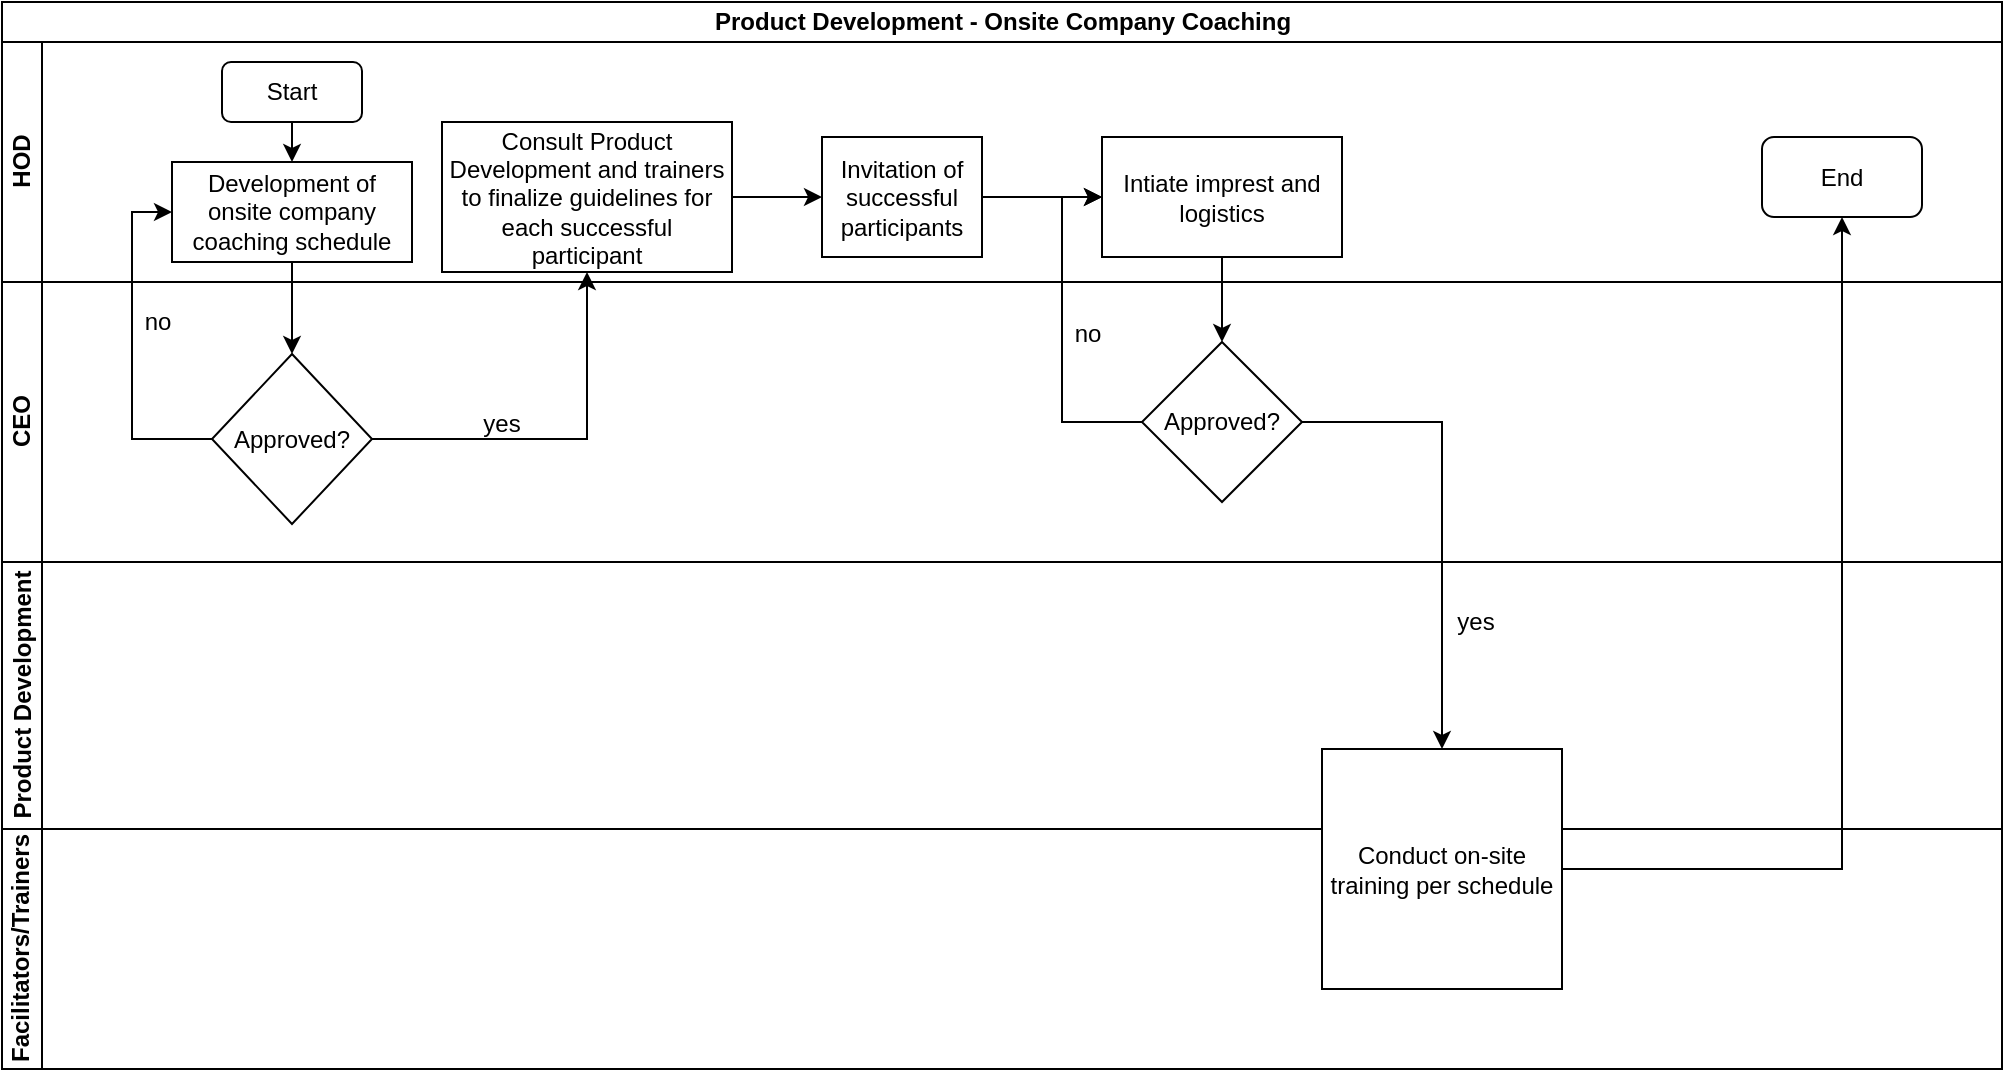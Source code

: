 <mxfile version="13.6.5" type="github">
  <diagram id="DY3eHfvOSPWDVCPXGx6p" name="Page-1">
    <mxGraphModel dx="1038" dy="547" grid="1" gridSize="10" guides="1" tooltips="1" connect="1" arrows="1" fold="1" page="1" pageScale="1" pageWidth="1169" pageHeight="827" math="0" shadow="0">
      <root>
        <mxCell id="0" />
        <mxCell id="1" parent="0" />
        <mxCell id="_B_kPmU5SBiJ9JDvNw43-1" value="Product Development - Onsite Company Coaching" style="swimlane;html=1;childLayout=stackLayout;resizeParent=1;resizeParentMax=0;horizontal=1;startSize=20;horizontalStack=0;" vertex="1" parent="1">
          <mxGeometry x="30" y="90" width="1000" height="533.5" as="geometry" />
        </mxCell>
        <mxCell id="_B_kPmU5SBiJ9JDvNw43-2" value="HOD" style="swimlane;html=1;startSize=20;horizontal=0;" vertex="1" parent="_B_kPmU5SBiJ9JDvNw43-1">
          <mxGeometry y="20" width="1000" height="120" as="geometry" />
        </mxCell>
        <mxCell id="_B_kPmU5SBiJ9JDvNw43-5" value="Start" style="rounded=1;whiteSpace=wrap;html=1;" vertex="1" parent="_B_kPmU5SBiJ9JDvNw43-2">
          <mxGeometry x="110" y="10" width="70" height="30" as="geometry" />
        </mxCell>
        <mxCell id="_B_kPmU5SBiJ9JDvNw43-36" value="End" style="rounded=1;whiteSpace=wrap;html=1;" vertex="1" parent="_B_kPmU5SBiJ9JDvNw43-2">
          <mxGeometry x="880" y="47.5" width="80" height="40" as="geometry" />
        </mxCell>
        <mxCell id="_B_kPmU5SBiJ9JDvNw43-17" value="Invitation of successful participants" style="whiteSpace=wrap;html=1;rounded=0;" vertex="1" parent="_B_kPmU5SBiJ9JDvNw43-2">
          <mxGeometry x="410" y="47.5" width="80" height="60" as="geometry" />
        </mxCell>
        <mxCell id="_B_kPmU5SBiJ9JDvNw43-6" value="Development of onsite company coaching schedule" style="rounded=0;whiteSpace=wrap;html=1;" vertex="1" parent="_B_kPmU5SBiJ9JDvNw43-2">
          <mxGeometry x="85" y="60" width="120" height="50" as="geometry" />
        </mxCell>
        <mxCell id="_B_kPmU5SBiJ9JDvNw43-12" value="Consult Product Development and trainers to finalize guidelines for each successful participant" style="whiteSpace=wrap;html=1;rounded=0;" vertex="1" parent="_B_kPmU5SBiJ9JDvNw43-2">
          <mxGeometry x="220" y="40" width="145" height="75" as="geometry" />
        </mxCell>
        <mxCell id="_B_kPmU5SBiJ9JDvNw43-16" value="" style="endArrow=classic;html=1;exitX=0.5;exitY=1;exitDx=0;exitDy=0;" edge="1" parent="_B_kPmU5SBiJ9JDvNw43-2" source="_B_kPmU5SBiJ9JDvNw43-5" target="_B_kPmU5SBiJ9JDvNw43-6">
          <mxGeometry width="50" height="50" relative="1" as="geometry">
            <mxPoint x="470" y="250" as="sourcePoint" />
            <mxPoint x="520" y="200" as="targetPoint" />
          </mxGeometry>
        </mxCell>
        <mxCell id="_B_kPmU5SBiJ9JDvNw43-18" value="" style="edgeStyle=orthogonalEdgeStyle;rounded=0;orthogonalLoop=1;jettySize=auto;html=1;" edge="1" parent="_B_kPmU5SBiJ9JDvNw43-2" source="_B_kPmU5SBiJ9JDvNw43-12" target="_B_kPmU5SBiJ9JDvNw43-17">
          <mxGeometry relative="1" as="geometry" />
        </mxCell>
        <mxCell id="_B_kPmU5SBiJ9JDvNw43-3" value="CEO" style="swimlane;html=1;startSize=20;horizontal=0;" vertex="1" parent="_B_kPmU5SBiJ9JDvNw43-1">
          <mxGeometry y="140" width="1000" height="140" as="geometry" />
        </mxCell>
        <mxCell id="_B_kPmU5SBiJ9JDvNw43-35" value="no" style="text;html=1;strokeColor=none;fillColor=none;align=center;verticalAlign=middle;whiteSpace=wrap;rounded=0;" vertex="1" parent="_B_kPmU5SBiJ9JDvNw43-3">
          <mxGeometry x="58" y="10" width="40" height="20" as="geometry" />
        </mxCell>
        <mxCell id="_B_kPmU5SBiJ9JDvNw43-32" value="no" style="text;html=1;strokeColor=none;fillColor=none;align=center;verticalAlign=middle;whiteSpace=wrap;rounded=0;" vertex="1" parent="_B_kPmU5SBiJ9JDvNw43-3">
          <mxGeometry x="523" y="16" width="40" height="20" as="geometry" />
        </mxCell>
        <mxCell id="_B_kPmU5SBiJ9JDvNw43-21" value="Approved?" style="rhombus;whiteSpace=wrap;html=1;rounded=0;" vertex="1" parent="_B_kPmU5SBiJ9JDvNw43-3">
          <mxGeometry x="570" y="30" width="80" height="80" as="geometry" />
        </mxCell>
        <mxCell id="_B_kPmU5SBiJ9JDvNw43-9" value="Approved?" style="rhombus;whiteSpace=wrap;html=1;rounded=0;" vertex="1" parent="_B_kPmU5SBiJ9JDvNw43-3">
          <mxGeometry x="105" y="36" width="80" height="85" as="geometry" />
        </mxCell>
        <mxCell id="_B_kPmU5SBiJ9JDvNw43-14" value="yes" style="text;html=1;strokeColor=none;fillColor=none;align=center;verticalAlign=middle;whiteSpace=wrap;rounded=0;" vertex="1" parent="_B_kPmU5SBiJ9JDvNw43-3">
          <mxGeometry x="230" y="61" width="40" height="20" as="geometry" />
        </mxCell>
        <mxCell id="_B_kPmU5SBiJ9JDvNw43-4" value="Product Development" style="swimlane;html=1;startSize=20;horizontal=0;" vertex="1" parent="_B_kPmU5SBiJ9JDvNw43-1">
          <mxGeometry y="280" width="1000" height="133.5" as="geometry" />
        </mxCell>
        <mxCell id="_B_kPmU5SBiJ9JDvNw43-29" value="yes" style="text;html=1;strokeColor=none;fillColor=none;align=center;verticalAlign=middle;whiteSpace=wrap;rounded=0;" vertex="1" parent="_B_kPmU5SBiJ9JDvNw43-4">
          <mxGeometry x="717" y="20" width="40" height="20" as="geometry" />
        </mxCell>
        <mxCell id="_B_kPmU5SBiJ9JDvNw43-10" value="" style="edgeStyle=orthogonalEdgeStyle;rounded=0;orthogonalLoop=1;jettySize=auto;html=1;" edge="1" parent="_B_kPmU5SBiJ9JDvNw43-1" source="_B_kPmU5SBiJ9JDvNw43-6" target="_B_kPmU5SBiJ9JDvNw43-9">
          <mxGeometry relative="1" as="geometry" />
        </mxCell>
        <mxCell id="_B_kPmU5SBiJ9JDvNw43-13" value="" style="edgeStyle=orthogonalEdgeStyle;rounded=0;orthogonalLoop=1;jettySize=auto;html=1;" edge="1" parent="_B_kPmU5SBiJ9JDvNw43-1" source="_B_kPmU5SBiJ9JDvNw43-9" target="_B_kPmU5SBiJ9JDvNw43-12">
          <mxGeometry relative="1" as="geometry" />
        </mxCell>
        <mxCell id="_B_kPmU5SBiJ9JDvNw43-15" value="Facilitators/Trainers" style="swimlane;html=1;startSize=20;horizontal=0;" vertex="1" parent="_B_kPmU5SBiJ9JDvNw43-1">
          <mxGeometry y="413.5" width="1000" height="120" as="geometry" />
        </mxCell>
        <mxCell id="_B_kPmU5SBiJ9JDvNw43-25" value="Conduct on-site training per schedule" style="whiteSpace=wrap;html=1;rounded=0;" vertex="1" parent="_B_kPmU5SBiJ9JDvNw43-15">
          <mxGeometry x="660" y="-40" width="120" height="120" as="geometry" />
        </mxCell>
        <mxCell id="_B_kPmU5SBiJ9JDvNw43-26" value="" style="edgeStyle=orthogonalEdgeStyle;rounded=0;orthogonalLoop=1;jettySize=auto;html=1;" edge="1" parent="_B_kPmU5SBiJ9JDvNw43-1" source="_B_kPmU5SBiJ9JDvNw43-21" target="_B_kPmU5SBiJ9JDvNw43-25">
          <mxGeometry relative="1" as="geometry" />
        </mxCell>
        <mxCell id="_B_kPmU5SBiJ9JDvNw43-34" value="" style="edgeStyle=orthogonalEdgeStyle;rounded=0;orthogonalLoop=1;jettySize=auto;html=1;entryX=0;entryY=0.5;entryDx=0;entryDy=0;" edge="1" parent="_B_kPmU5SBiJ9JDvNw43-1" source="_B_kPmU5SBiJ9JDvNw43-9" target="_B_kPmU5SBiJ9JDvNw43-6">
          <mxGeometry relative="1" as="geometry">
            <mxPoint x="145" y="353.5" as="targetPoint" />
            <Array as="points">
              <mxPoint x="65" y="219" />
              <mxPoint x="65" y="105" />
            </Array>
          </mxGeometry>
        </mxCell>
        <mxCell id="_B_kPmU5SBiJ9JDvNw43-38" value="" style="edgeStyle=orthogonalEdgeStyle;rounded=0;orthogonalLoop=1;jettySize=auto;html=1;" edge="1" parent="_B_kPmU5SBiJ9JDvNw43-1" source="_B_kPmU5SBiJ9JDvNw43-25" target="_B_kPmU5SBiJ9JDvNw43-36">
          <mxGeometry relative="1" as="geometry">
            <mxPoint x="870" y="423.5" as="targetPoint" />
          </mxGeometry>
        </mxCell>
        <mxCell id="_B_kPmU5SBiJ9JDvNw43-22" value="" style="edgeStyle=orthogonalEdgeStyle;rounded=0;orthogonalLoop=1;jettySize=auto;html=1;" edge="1" parent="1" source="_B_kPmU5SBiJ9JDvNw43-19" target="_B_kPmU5SBiJ9JDvNw43-21">
          <mxGeometry relative="1" as="geometry" />
        </mxCell>
        <mxCell id="_B_kPmU5SBiJ9JDvNw43-19" value="Intiate imprest and logistics" style="whiteSpace=wrap;html=1;rounded=0;" vertex="1" parent="1">
          <mxGeometry x="580" y="157.5" width="120" height="60" as="geometry" />
        </mxCell>
        <mxCell id="_B_kPmU5SBiJ9JDvNw43-20" value="" style="edgeStyle=orthogonalEdgeStyle;rounded=0;orthogonalLoop=1;jettySize=auto;html=1;" edge="1" parent="1" source="_B_kPmU5SBiJ9JDvNw43-17" target="_B_kPmU5SBiJ9JDvNw43-19">
          <mxGeometry relative="1" as="geometry" />
        </mxCell>
        <mxCell id="_B_kPmU5SBiJ9JDvNw43-31" value="" style="edgeStyle=orthogonalEdgeStyle;rounded=0;orthogonalLoop=1;jettySize=auto;html=1;entryX=0;entryY=0.5;entryDx=0;entryDy=0;" edge="1" parent="1" source="_B_kPmU5SBiJ9JDvNw43-21" target="_B_kPmU5SBiJ9JDvNw43-19">
          <mxGeometry relative="1" as="geometry">
            <mxPoint x="540" y="300" as="targetPoint" />
            <Array as="points">
              <mxPoint x="560" y="300" />
              <mxPoint x="560" y="188" />
            </Array>
          </mxGeometry>
        </mxCell>
      </root>
    </mxGraphModel>
  </diagram>
</mxfile>
